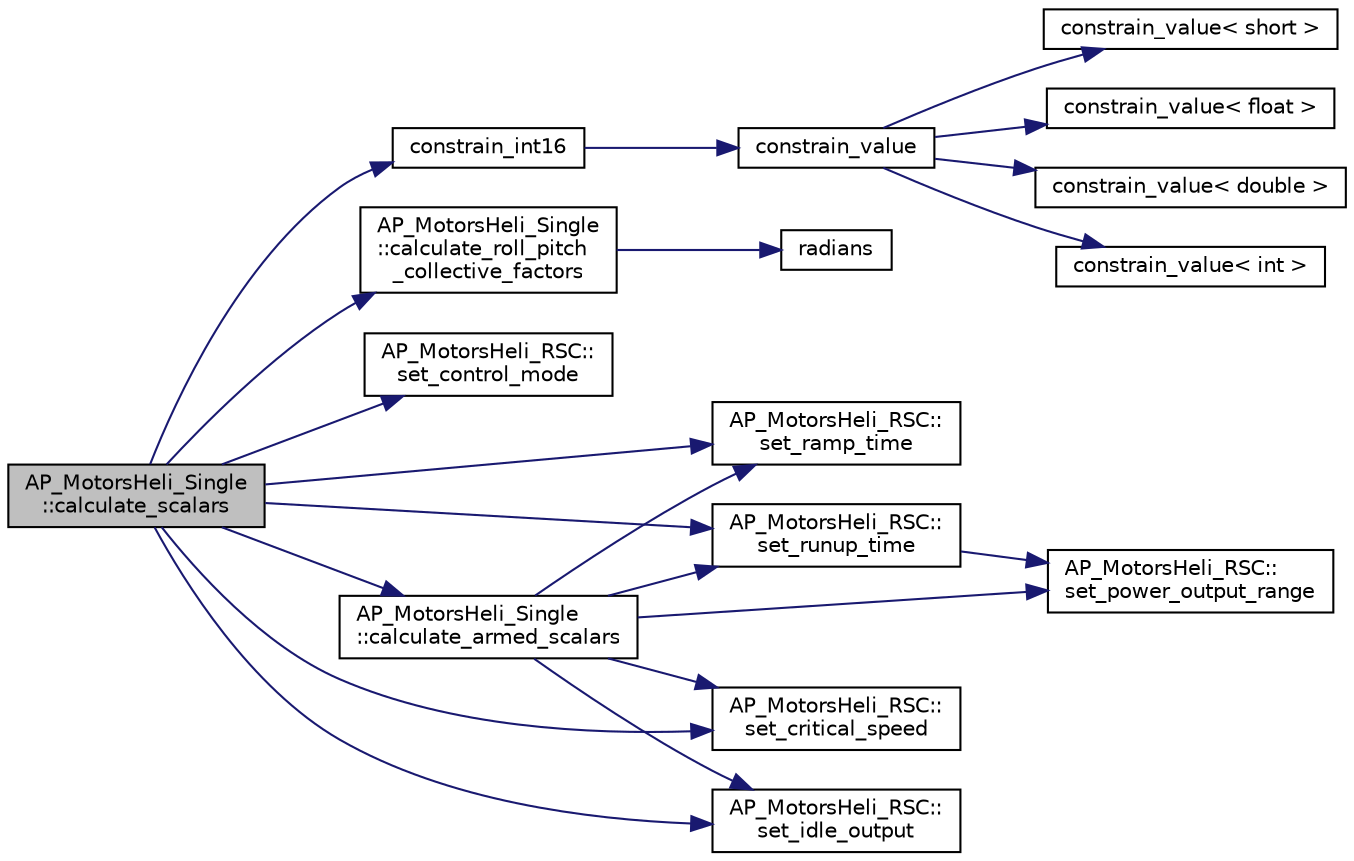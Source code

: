 digraph "AP_MotorsHeli_Single::calculate_scalars"
{
 // INTERACTIVE_SVG=YES
  edge [fontname="Helvetica",fontsize="10",labelfontname="Helvetica",labelfontsize="10"];
  node [fontname="Helvetica",fontsize="10",shape=record];
  rankdir="LR";
  Node1 [label="AP_MotorsHeli_Single\l::calculate_scalars",height=0.2,width=0.4,color="black", fillcolor="grey75", style="filled", fontcolor="black"];
  Node1 -> Node2 [color="midnightblue",fontsize="10",style="solid",fontname="Helvetica"];
  Node2 [label="constrain_int16",height=0.2,width=0.4,color="black", fillcolor="white", style="filled",URL="$AP__Math_8h.html#a68558c4f79a8582543daefde13c64abc"];
  Node2 -> Node3 [color="midnightblue",fontsize="10",style="solid",fontname="Helvetica"];
  Node3 [label="constrain_value",height=0.2,width=0.4,color="black", fillcolor="white", style="filled",URL="$AP__Math_8h.html#a20e8f8671c282c69c1954652b6d61585"];
  Node3 -> Node4 [color="midnightblue",fontsize="10",style="solid",fontname="Helvetica"];
  Node4 [label="constrain_value\< int \>",height=0.2,width=0.4,color="black", fillcolor="white", style="filled",URL="$AP__Math_8cpp.html#a37e8e901754cb9c8e53a8e3030c82c50"];
  Node3 -> Node5 [color="midnightblue",fontsize="10",style="solid",fontname="Helvetica"];
  Node5 [label="constrain_value\< short \>",height=0.2,width=0.4,color="black", fillcolor="white", style="filled",URL="$AP__Math_8cpp.html#afdbe107ec1987d318a6347816fbf2b89"];
  Node3 -> Node6 [color="midnightblue",fontsize="10",style="solid",fontname="Helvetica"];
  Node6 [label="constrain_value\< float \>",height=0.2,width=0.4,color="black", fillcolor="white", style="filled",URL="$AP__Math_8cpp.html#ae6c621670c214da687de21d4e3a92587"];
  Node3 -> Node7 [color="midnightblue",fontsize="10",style="solid",fontname="Helvetica"];
  Node7 [label="constrain_value\< double \>",height=0.2,width=0.4,color="black", fillcolor="white", style="filled",URL="$AP__Math_8cpp.html#afe3990b00e9abc43fa97dfaf8e32f5c4"];
  Node1 -> Node8 [color="midnightblue",fontsize="10",style="solid",fontname="Helvetica"];
  Node8 [label="AP_MotorsHeli_Single\l::calculate_roll_pitch\l_collective_factors",height=0.2,width=0.4,color="black", fillcolor="white", style="filled",URL="$classAP__MotorsHeli__Single.html#accd8c62dbd123bb8b0f6284a3a07a264"];
  Node8 -> Node9 [color="midnightblue",fontsize="10",style="solid",fontname="Helvetica"];
  Node9 [label="radians",height=0.2,width=0.4,color="black", fillcolor="white", style="filled",URL="$AP__Math_8h.html#a75b14352ec1c95a8276af9a0813cfdc3"];
  Node1 -> Node10 [color="midnightblue",fontsize="10",style="solid",fontname="Helvetica"];
  Node10 [label="AP_MotorsHeli_RSC::\lset_control_mode",height=0.2,width=0.4,color="black", fillcolor="white", style="filled",URL="$classAP__MotorsHeli__RSC.html#ace1311fec7bf1c155d5a50db0f6d2c53"];
  Node1 -> Node11 [color="midnightblue",fontsize="10",style="solid",fontname="Helvetica"];
  Node11 [label="AP_MotorsHeli_Single\l::calculate_armed_scalars",height=0.2,width=0.4,color="black", fillcolor="white", style="filled",URL="$classAP__MotorsHeli__Single.html#a366dcf3bdb67ab852feca02fa1cc3055"];
  Node11 -> Node12 [color="midnightblue",fontsize="10",style="solid",fontname="Helvetica"];
  Node12 [label="AP_MotorsHeli_RSC::\lset_ramp_time",height=0.2,width=0.4,color="black", fillcolor="white", style="filled",URL="$classAP__MotorsHeli__RSC.html#aebdd1e8a17dde4d2bab170c8ebd8532c"];
  Node11 -> Node13 [color="midnightblue",fontsize="10",style="solid",fontname="Helvetica"];
  Node13 [label="AP_MotorsHeli_RSC::\lset_runup_time",height=0.2,width=0.4,color="black", fillcolor="white", style="filled",URL="$classAP__MotorsHeli__RSC.html#aa5d4bbc71b96eeeff793eb3b2ccf60b9"];
  Node13 -> Node14 [color="midnightblue",fontsize="10",style="solid",fontname="Helvetica"];
  Node14 [label="AP_MotorsHeli_RSC::\lset_power_output_range",height=0.2,width=0.4,color="black", fillcolor="white", style="filled",URL="$classAP__MotorsHeli__RSC.html#aea809ae1bbb81ef4fc000fb25fe83886"];
  Node11 -> Node15 [color="midnightblue",fontsize="10",style="solid",fontname="Helvetica"];
  Node15 [label="AP_MotorsHeli_RSC::\lset_critical_speed",height=0.2,width=0.4,color="black", fillcolor="white", style="filled",URL="$classAP__MotorsHeli__RSC.html#a7505e3e3e250559ba06a2742186743c2"];
  Node11 -> Node16 [color="midnightblue",fontsize="10",style="solid",fontname="Helvetica"];
  Node16 [label="AP_MotorsHeli_RSC::\lset_idle_output",height=0.2,width=0.4,color="black", fillcolor="white", style="filled",URL="$classAP__MotorsHeli__RSC.html#a756586a634a184a31e13645b8fcc6c43"];
  Node11 -> Node14 [color="midnightblue",fontsize="10",style="solid",fontname="Helvetica"];
  Node1 -> Node12 [color="midnightblue",fontsize="10",style="solid",fontname="Helvetica"];
  Node1 -> Node13 [color="midnightblue",fontsize="10",style="solid",fontname="Helvetica"];
  Node1 -> Node15 [color="midnightblue",fontsize="10",style="solid",fontname="Helvetica"];
  Node1 -> Node16 [color="midnightblue",fontsize="10",style="solid",fontname="Helvetica"];
}
